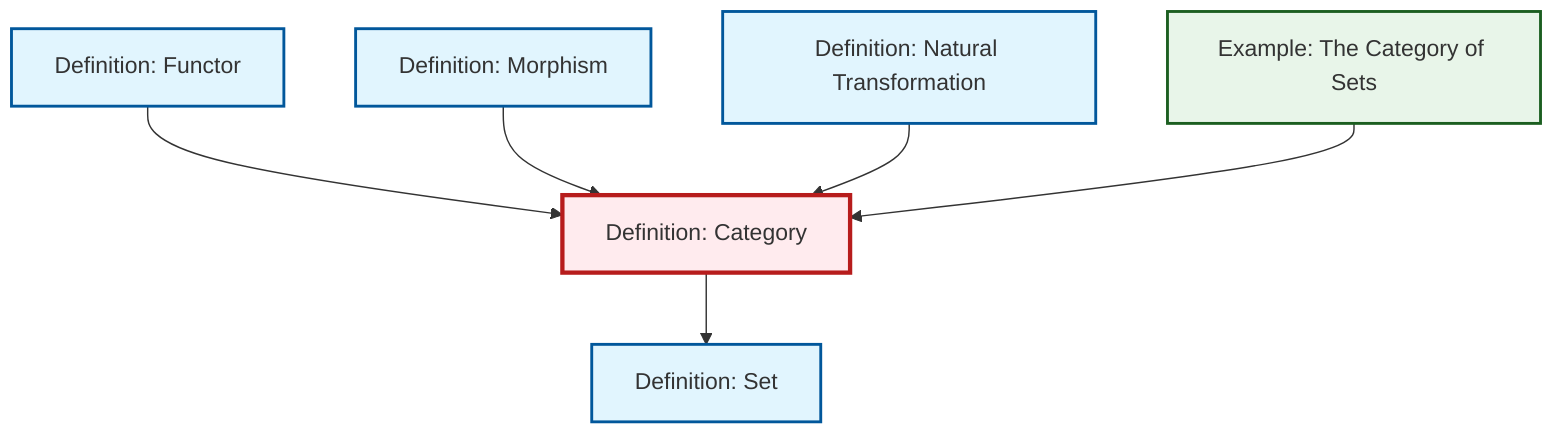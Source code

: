 graph TD
    classDef definition fill:#e1f5fe,stroke:#01579b,stroke-width:2px
    classDef theorem fill:#f3e5f5,stroke:#4a148c,stroke-width:2px
    classDef axiom fill:#fff3e0,stroke:#e65100,stroke-width:2px
    classDef example fill:#e8f5e9,stroke:#1b5e20,stroke-width:2px
    classDef current fill:#ffebee,stroke:#b71c1c,stroke-width:3px
    ex-set-category["Example: The Category of Sets"]:::example
    def-functor["Definition: Functor"]:::definition
    def-set["Definition: Set"]:::definition
    def-morphism["Definition: Morphism"]:::definition
    def-natural-transformation["Definition: Natural Transformation"]:::definition
    def-category["Definition: Category"]:::definition
    def-functor --> def-category
    def-morphism --> def-category
    def-category --> def-set
    def-natural-transformation --> def-category
    ex-set-category --> def-category
    class def-category current